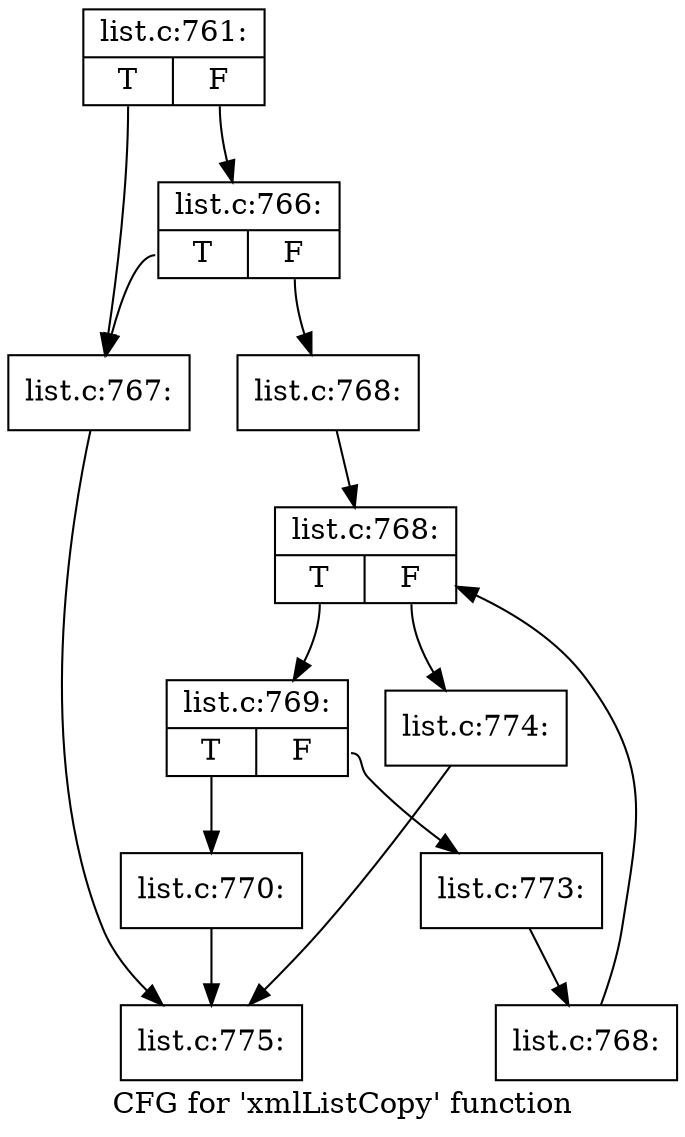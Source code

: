 digraph "CFG for 'xmlListCopy' function" {
	label="CFG for 'xmlListCopy' function";

	Node0x5272760 [shape=record,label="{list.c:761:|{<s0>T|<s1>F}}"];
	Node0x5272760:s0 -> Node0x5276aa0;
	Node0x5272760:s1 -> Node0x5276b40;
	Node0x5276b40 [shape=record,label="{list.c:766:|{<s0>T|<s1>F}}"];
	Node0x5276b40:s0 -> Node0x5276aa0;
	Node0x5276b40:s1 -> Node0x5276af0;
	Node0x5276aa0 [shape=record,label="{list.c:767:}"];
	Node0x5276aa0 -> Node0x5272cf0;
	Node0x5276af0 [shape=record,label="{list.c:768:}"];
	Node0x5276af0 -> Node0x52775f0;
	Node0x52775f0 [shape=record,label="{list.c:768:|{<s0>T|<s1>F}}"];
	Node0x52775f0:s0 -> Node0x52778d0;
	Node0x52775f0:s1 -> Node0x5277190;
	Node0x52778d0 [shape=record,label="{list.c:769:|{<s0>T|<s1>F}}"];
	Node0x52778d0:s0 -> Node0x5277da0;
	Node0x52778d0:s1 -> Node0x5277df0;
	Node0x5277da0 [shape=record,label="{list.c:770:}"];
	Node0x5277da0 -> Node0x5272cf0;
	Node0x5277df0 [shape=record,label="{list.c:773:}"];
	Node0x5277df0 -> Node0x5277840;
	Node0x5277840 [shape=record,label="{list.c:768:}"];
	Node0x5277840 -> Node0x52775f0;
	Node0x5277190 [shape=record,label="{list.c:774:}"];
	Node0x5277190 -> Node0x5272cf0;
	Node0x5272cf0 [shape=record,label="{list.c:775:}"];
}
